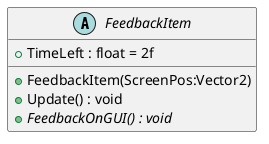 @startuml
abstract class FeedbackItem {
    + TimeLeft : float = 2f
    + FeedbackItem(ScreenPos:Vector2)
    + Update() : void
    + {abstract} FeedbackOnGUI() : void
}
@enduml
